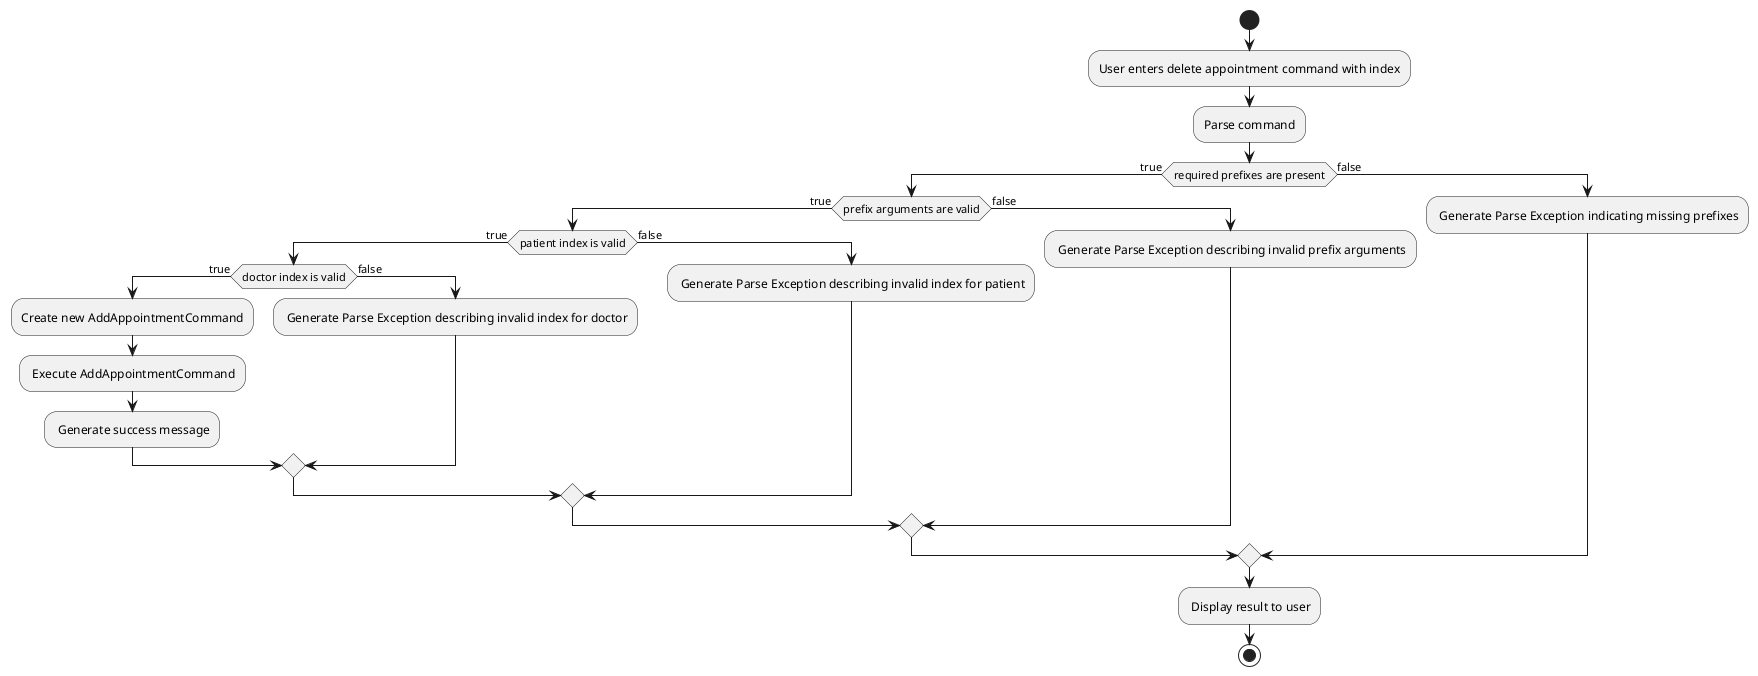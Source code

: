 @startuml
'https://plantuml.com/activity-diagram-beta

start
:User enters delete appointment command with index;
:Parse command;
if (required prefixes are present) then (true)
  if (prefix arguments are valid) then (true)
      if (patient index is valid) then (true)
         if (doctor index is valid) then (true)
            :Create new AddAppointmentCommand;
            : Execute AddAppointmentCommand;
            : Generate success message;
         else (false)
         : Generate Parse Exception describing invalid index for doctor;
         endif
      else (false)
      : Generate Parse Exception describing invalid index for patient;
      endif
  else (false)
  : Generate Parse Exception describing invalid prefix arguments;
  endif
else (false)
: Generate Parse Exception indicating missing prefixes;
endif
: Display result to user;
stop

@enduml

